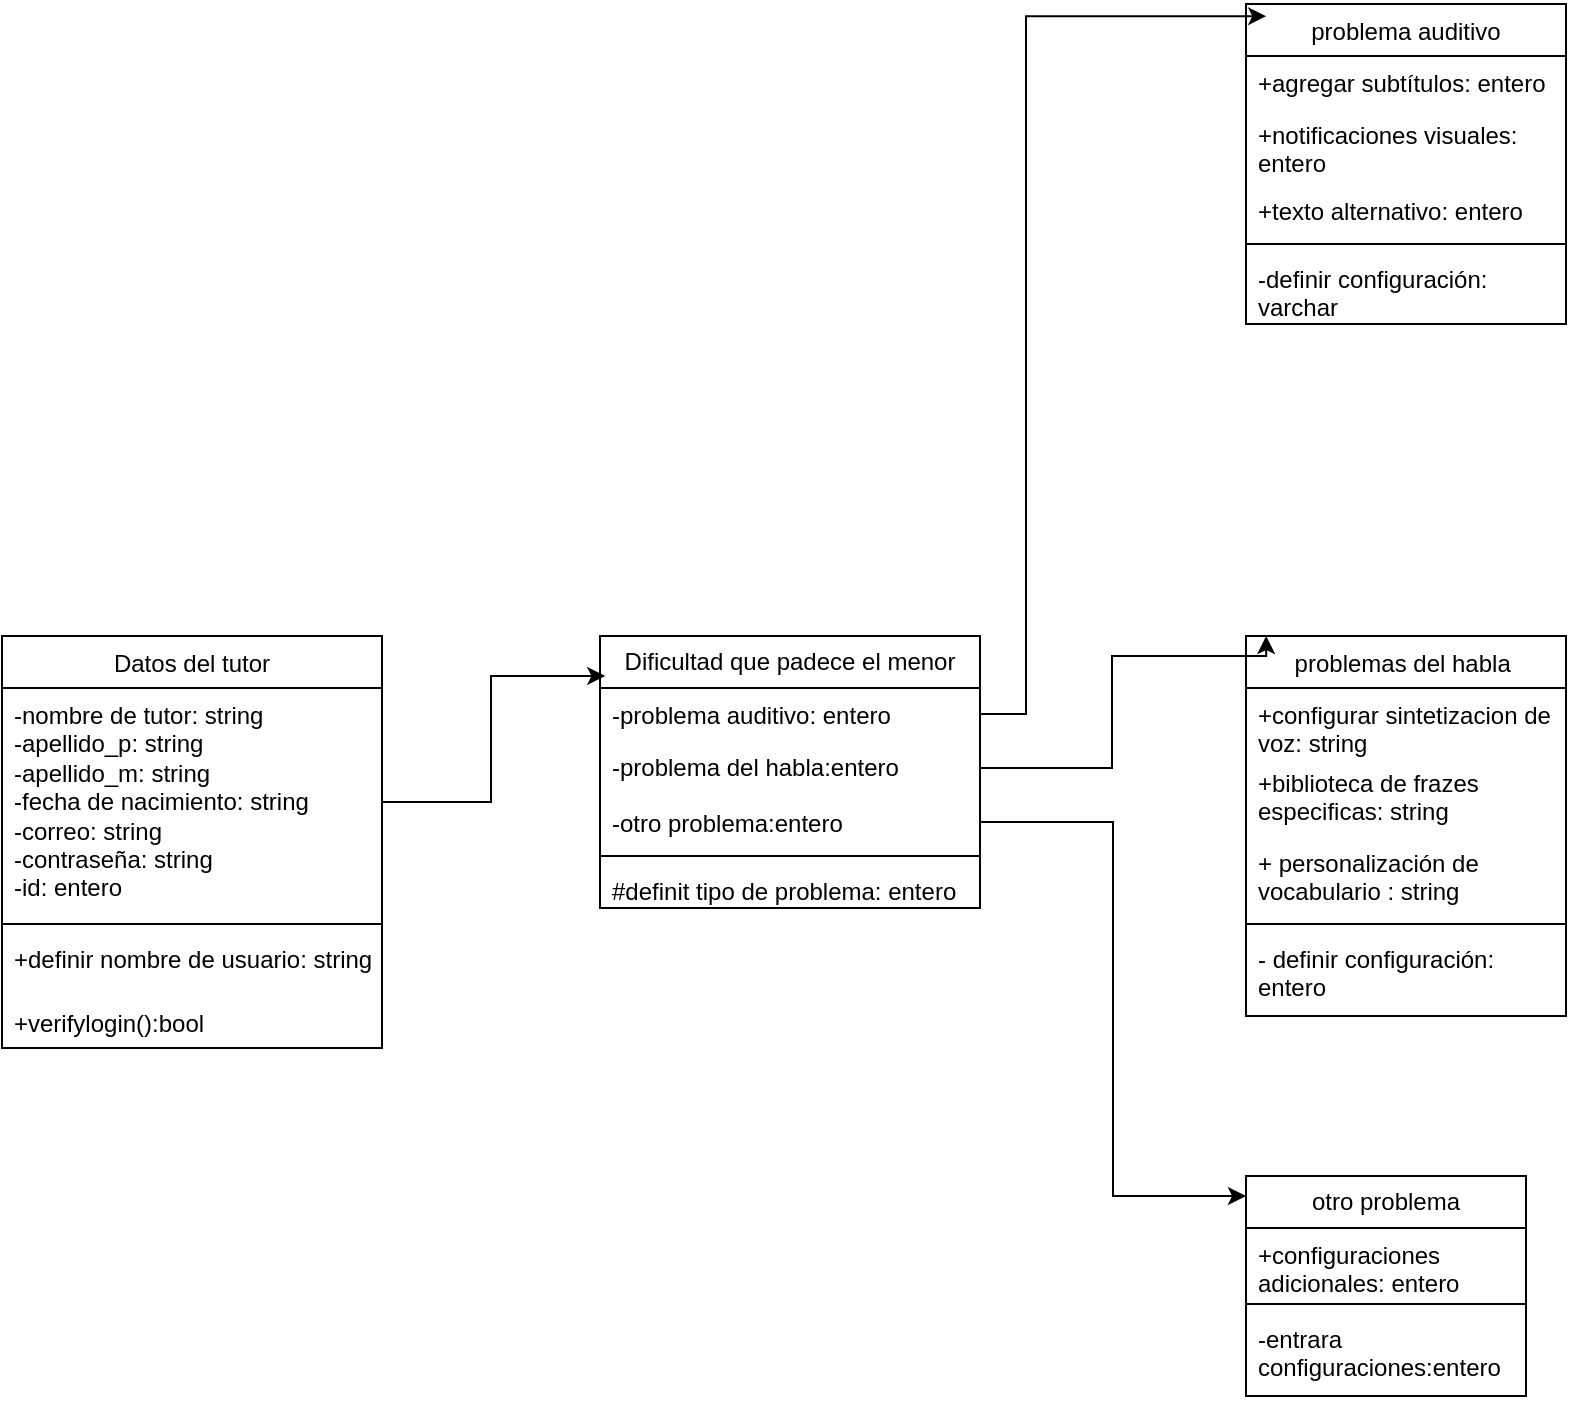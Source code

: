 <mxfile version="24.3.1" type="github">
  <diagram id="C5RBs43oDa-KdzZeNtuy" name="Page-1">
    <mxGraphModel dx="909" dy="1779" grid="1" gridSize="10" guides="1" tooltips="1" connect="1" arrows="1" fold="1" page="1" pageScale="1" pageWidth="827" pageHeight="1169" math="0" shadow="0">
      <root>
        <mxCell id="WIyWlLk6GJQsqaUBKTNV-0" />
        <mxCell id="WIyWlLk6GJQsqaUBKTNV-1" parent="WIyWlLk6GJQsqaUBKTNV-0" />
        <mxCell id="SyXTFlUaxGgGznhEzL_e-9" value="&lt;span style=&quot;font-weight: 400;&quot;&gt;Datos del tutor&lt;/span&gt;" style="swimlane;fontStyle=1;align=center;verticalAlign=top;childLayout=stackLayout;horizontal=1;startSize=26;horizontalStack=0;resizeParent=1;resizeParentMax=0;resizeLast=0;collapsible=1;marginBottom=0;whiteSpace=wrap;html=1;" vertex="1" parent="WIyWlLk6GJQsqaUBKTNV-1">
          <mxGeometry x="318" y="230" width="190" height="206" as="geometry" />
        </mxCell>
        <mxCell id="SyXTFlUaxGgGznhEzL_e-10" value="&lt;font style=&quot;vertical-align: inherit;&quot;&gt;&lt;font style=&quot;vertical-align: inherit;&quot;&gt;&lt;font style=&quot;vertical-align: inherit;&quot;&gt;&lt;font style=&quot;vertical-align: inherit;&quot;&gt;-nombre de tutor: string&lt;/font&gt;&lt;/font&gt;&lt;/font&gt;&lt;/font&gt;&lt;div&gt;-apellido_p: string&lt;/div&gt;&lt;div&gt;-apellido_m: string&lt;/div&gt;&lt;div&gt;&lt;div&gt;-fecha de nacimiento: string&lt;br&gt;&lt;div&gt;&lt;font style=&quot;vertical-align: inherit;&quot;&gt;&lt;font style=&quot;vertical-align: inherit;&quot;&gt;&lt;font style=&quot;vertical-align: inherit;&quot;&gt;&lt;font style=&quot;vertical-align: inherit;&quot;&gt;-correo: string&lt;/font&gt;&lt;/font&gt;&lt;/font&gt;&lt;/font&gt;&lt;/div&gt;&lt;div&gt;&lt;font style=&quot;vertical-align: inherit;&quot;&gt;&lt;font style=&quot;vertical-align: inherit;&quot;&gt;&lt;font style=&quot;vertical-align: inherit;&quot;&gt;&lt;font style=&quot;vertical-align: inherit;&quot;&gt;-contraseña: string&lt;/font&gt;&lt;/font&gt;&lt;/font&gt;&lt;/font&gt;&lt;/div&gt;&lt;div&gt;&lt;font style=&quot;vertical-align: inherit;&quot;&gt;&lt;font style=&quot;vertical-align: inherit;&quot;&gt;&lt;font style=&quot;vertical-align: inherit;&quot;&gt;&lt;font style=&quot;vertical-align: inherit;&quot;&gt;-id: entero&lt;/font&gt;&lt;/font&gt;&lt;/font&gt;&lt;/font&gt;&lt;/div&gt;&lt;/div&gt;&lt;/div&gt;" style="text;strokeColor=none;fillColor=none;align=left;verticalAlign=top;spacingLeft=4;spacingRight=4;overflow=hidden;rotatable=0;points=[[0,0.5],[1,0.5]];portConstraint=eastwest;whiteSpace=wrap;html=1;" vertex="1" parent="SyXTFlUaxGgGznhEzL_e-9">
          <mxGeometry y="26" width="190" height="114" as="geometry" />
        </mxCell>
        <mxCell id="SyXTFlUaxGgGznhEzL_e-25" value="" style="line;strokeWidth=1;fillColor=none;align=left;verticalAlign=middle;spacingTop=-1;spacingLeft=3;spacingRight=3;rotatable=0;labelPosition=right;points=[];portConstraint=eastwest;strokeColor=inherit;" vertex="1" parent="SyXTFlUaxGgGznhEzL_e-9">
          <mxGeometry y="140" width="190" height="8" as="geometry" />
        </mxCell>
        <mxCell id="SyXTFlUaxGgGznhEzL_e-24" value="+definir nombre de usuario: string" style="text;strokeColor=none;fillColor=none;align=left;verticalAlign=top;spacingLeft=4;spacingRight=4;overflow=hidden;rotatable=0;points=[[0,0.5],[1,0.5]];portConstraint=eastwest;whiteSpace=wrap;html=1;" vertex="1" parent="SyXTFlUaxGgGznhEzL_e-9">
          <mxGeometry y="148" width="190" height="32" as="geometry" />
        </mxCell>
        <mxCell id="SyXTFlUaxGgGznhEzL_e-30" value="+verifylogin():bool" style="text;strokeColor=none;fillColor=none;align=left;verticalAlign=top;spacingLeft=4;spacingRight=4;overflow=hidden;rotatable=0;points=[[0,0.5],[1,0.5]];portConstraint=eastwest;whiteSpace=wrap;html=1;" vertex="1" parent="SyXTFlUaxGgGznhEzL_e-9">
          <mxGeometry y="180" width="190" height="26" as="geometry" />
        </mxCell>
        <mxCell id="SyXTFlUaxGgGznhEzL_e-14" value="Dificultad que padece el menor" style="swimlane;fontStyle=0;childLayout=stackLayout;horizontal=1;startSize=26;fillColor=none;horizontalStack=0;resizeParent=1;resizeParentMax=0;resizeLast=0;collapsible=1;marginBottom=0;whiteSpace=wrap;html=1;" vertex="1" parent="WIyWlLk6GJQsqaUBKTNV-1">
          <mxGeometry x="617" y="230" width="190" height="136" as="geometry" />
        </mxCell>
        <mxCell id="SyXTFlUaxGgGznhEzL_e-15" value="-problema auditivo: entero" style="text;strokeColor=none;fillColor=none;align=left;verticalAlign=top;spacingLeft=4;spacingRight=4;overflow=hidden;rotatable=0;points=[[0,0.5],[1,0.5]];portConstraint=eastwest;whiteSpace=wrap;html=1;" vertex="1" parent="SyXTFlUaxGgGznhEzL_e-14">
          <mxGeometry y="26" width="190" height="26" as="geometry" />
        </mxCell>
        <mxCell id="SyXTFlUaxGgGznhEzL_e-16" value="-problema del habla:entero&lt;div&gt;&lt;br&gt;&lt;/div&gt;" style="text;strokeColor=none;fillColor=none;align=left;verticalAlign=top;spacingLeft=4;spacingRight=4;overflow=hidden;rotatable=0;points=[[0,0.5],[1,0.5]];portConstraint=eastwest;whiteSpace=wrap;html=1;" vertex="1" parent="SyXTFlUaxGgGznhEzL_e-14">
          <mxGeometry y="52" width="190" height="28" as="geometry" />
        </mxCell>
        <mxCell id="SyXTFlUaxGgGznhEzL_e-29" value="-otro problema:entero" style="text;strokeColor=none;fillColor=none;align=left;verticalAlign=top;spacingLeft=4;spacingRight=4;overflow=hidden;rotatable=0;points=[[0,0.5],[1,0.5]];portConstraint=eastwest;whiteSpace=wrap;html=1;" vertex="1" parent="SyXTFlUaxGgGznhEzL_e-14">
          <mxGeometry y="80" width="190" height="26" as="geometry" />
        </mxCell>
        <mxCell id="SyXTFlUaxGgGznhEzL_e-27" value="" style="line;strokeWidth=1;fillColor=none;align=left;verticalAlign=middle;spacingTop=-1;spacingLeft=3;spacingRight=3;rotatable=0;labelPosition=right;points=[];portConstraint=eastwest;strokeColor=inherit;" vertex="1" parent="SyXTFlUaxGgGznhEzL_e-14">
          <mxGeometry y="106" width="190" height="8" as="geometry" />
        </mxCell>
        <mxCell id="SyXTFlUaxGgGznhEzL_e-26" value="#definit tipo de problema: entero&amp;nbsp;" style="text;strokeColor=none;fillColor=none;align=left;verticalAlign=top;spacingLeft=4;spacingRight=4;overflow=hidden;rotatable=0;points=[[0,0.5],[1,0.5]];portConstraint=eastwest;whiteSpace=wrap;html=1;" vertex="1" parent="SyXTFlUaxGgGznhEzL_e-14">
          <mxGeometry y="114" width="190" height="22" as="geometry" />
        </mxCell>
        <mxCell id="SyXTFlUaxGgGznhEzL_e-31" value="&lt;span style=&quot;font-weight: normal;&quot;&gt;problemas del habla&amp;nbsp;&lt;/span&gt;" style="swimlane;fontStyle=1;align=center;verticalAlign=top;childLayout=stackLayout;horizontal=1;startSize=26;horizontalStack=0;resizeParent=1;resizeParentMax=0;resizeLast=0;collapsible=1;marginBottom=0;whiteSpace=wrap;html=1;" vertex="1" parent="WIyWlLk6GJQsqaUBKTNV-1">
          <mxGeometry x="940" y="230" width="160" height="190" as="geometry" />
        </mxCell>
        <mxCell id="SyXTFlUaxGgGznhEzL_e-32" value="+configurar sintetizacion de voz: string" style="text;strokeColor=none;fillColor=none;align=left;verticalAlign=top;spacingLeft=4;spacingRight=4;overflow=hidden;rotatable=0;points=[[0,0.5],[1,0.5]];portConstraint=eastwest;whiteSpace=wrap;html=1;" vertex="1" parent="SyXTFlUaxGgGznhEzL_e-31">
          <mxGeometry y="26" width="160" height="34" as="geometry" />
        </mxCell>
        <mxCell id="SyXTFlUaxGgGznhEzL_e-35" value="+biblioteca de frazes especificas: string" style="text;strokeColor=none;fillColor=none;align=left;verticalAlign=top;spacingLeft=4;spacingRight=4;overflow=hidden;rotatable=0;points=[[0,0.5],[1,0.5]];portConstraint=eastwest;whiteSpace=wrap;html=1;" vertex="1" parent="SyXTFlUaxGgGznhEzL_e-31">
          <mxGeometry y="60" width="160" height="40" as="geometry" />
        </mxCell>
        <mxCell id="SyXTFlUaxGgGznhEzL_e-36" value="+ personalización de vocabulario : string" style="text;strokeColor=none;fillColor=none;align=left;verticalAlign=top;spacingLeft=4;spacingRight=4;overflow=hidden;rotatable=0;points=[[0,0.5],[1,0.5]];portConstraint=eastwest;whiteSpace=wrap;html=1;" vertex="1" parent="SyXTFlUaxGgGznhEzL_e-31">
          <mxGeometry y="100" width="160" height="40" as="geometry" />
        </mxCell>
        <mxCell id="SyXTFlUaxGgGznhEzL_e-33" value="" style="line;strokeWidth=1;fillColor=none;align=left;verticalAlign=middle;spacingTop=-1;spacingLeft=3;spacingRight=3;rotatable=0;labelPosition=right;points=[];portConstraint=eastwest;strokeColor=inherit;" vertex="1" parent="SyXTFlUaxGgGznhEzL_e-31">
          <mxGeometry y="140" width="160" height="8" as="geometry" />
        </mxCell>
        <mxCell id="SyXTFlUaxGgGznhEzL_e-34" value="- definir configuración: entero&amp;nbsp;" style="text;strokeColor=none;fillColor=none;align=left;verticalAlign=top;spacingLeft=4;spacingRight=4;overflow=hidden;rotatable=0;points=[[0,0.5],[1,0.5]];portConstraint=eastwest;whiteSpace=wrap;html=1;" vertex="1" parent="SyXTFlUaxGgGznhEzL_e-31">
          <mxGeometry y="148" width="160" height="42" as="geometry" />
        </mxCell>
        <mxCell id="SyXTFlUaxGgGznhEzL_e-37" value="&lt;span style=&quot;font-weight: normal;&quot;&gt;problema auditivo&lt;/span&gt;" style="swimlane;fontStyle=1;align=center;verticalAlign=top;childLayout=stackLayout;horizontal=1;startSize=26;horizontalStack=0;resizeParent=1;resizeParentMax=0;resizeLast=0;collapsible=1;marginBottom=0;whiteSpace=wrap;html=1;" vertex="1" parent="WIyWlLk6GJQsqaUBKTNV-1">
          <mxGeometry x="940" y="-86" width="160" height="160" as="geometry" />
        </mxCell>
        <mxCell id="SyXTFlUaxGgGznhEzL_e-38" value="+agregar subtítulos: entero" style="text;strokeColor=none;fillColor=none;align=left;verticalAlign=top;spacingLeft=4;spacingRight=4;overflow=hidden;rotatable=0;points=[[0,0.5],[1,0.5]];portConstraint=eastwest;whiteSpace=wrap;html=1;" vertex="1" parent="SyXTFlUaxGgGznhEzL_e-37">
          <mxGeometry y="26" width="160" height="26" as="geometry" />
        </mxCell>
        <mxCell id="SyXTFlUaxGgGznhEzL_e-42" value="+notificaciones visuales: entero" style="text;strokeColor=none;fillColor=none;align=left;verticalAlign=top;spacingLeft=4;spacingRight=4;overflow=hidden;rotatable=0;points=[[0,0.5],[1,0.5]];portConstraint=eastwest;whiteSpace=wrap;html=1;" vertex="1" parent="SyXTFlUaxGgGznhEzL_e-37">
          <mxGeometry y="52" width="160" height="38" as="geometry" />
        </mxCell>
        <mxCell id="SyXTFlUaxGgGznhEzL_e-41" value="+texto alternativo: entero" style="text;strokeColor=none;fillColor=none;align=left;verticalAlign=top;spacingLeft=4;spacingRight=4;overflow=hidden;rotatable=0;points=[[0,0.5],[1,0.5]];portConstraint=eastwest;whiteSpace=wrap;html=1;" vertex="1" parent="SyXTFlUaxGgGznhEzL_e-37">
          <mxGeometry y="90" width="160" height="26" as="geometry" />
        </mxCell>
        <mxCell id="SyXTFlUaxGgGznhEzL_e-39" value="" style="line;strokeWidth=1;fillColor=none;align=left;verticalAlign=middle;spacingTop=-1;spacingLeft=3;spacingRight=3;rotatable=0;labelPosition=right;points=[];portConstraint=eastwest;strokeColor=inherit;" vertex="1" parent="SyXTFlUaxGgGznhEzL_e-37">
          <mxGeometry y="116" width="160" height="8" as="geometry" />
        </mxCell>
        <mxCell id="SyXTFlUaxGgGznhEzL_e-40" value="-definir configuración: varchar" style="text;strokeColor=none;fillColor=none;align=left;verticalAlign=top;spacingLeft=4;spacingRight=4;overflow=hidden;rotatable=0;points=[[0,0.5],[1,0.5]];portConstraint=eastwest;whiteSpace=wrap;html=1;" vertex="1" parent="SyXTFlUaxGgGznhEzL_e-37">
          <mxGeometry y="124" width="160" height="36" as="geometry" />
        </mxCell>
        <mxCell id="SyXTFlUaxGgGznhEzL_e-43" value="otro problema" style="swimlane;fontStyle=0;childLayout=stackLayout;horizontal=1;startSize=26;fillColor=none;horizontalStack=0;resizeParent=1;resizeParentMax=0;resizeLast=0;collapsible=1;marginBottom=0;whiteSpace=wrap;html=1;" vertex="1" parent="WIyWlLk6GJQsqaUBKTNV-1">
          <mxGeometry x="940" y="500" width="140" height="110" as="geometry" />
        </mxCell>
        <mxCell id="SyXTFlUaxGgGznhEzL_e-44" value="+configuraciones adicionales: entero&amp;nbsp;&lt;div&gt;&lt;br&gt;&lt;/div&gt;" style="text;strokeColor=none;fillColor=none;align=left;verticalAlign=top;spacingLeft=4;spacingRight=4;overflow=hidden;rotatable=0;points=[[0,0.5],[1,0.5]];portConstraint=eastwest;whiteSpace=wrap;html=1;" vertex="1" parent="SyXTFlUaxGgGznhEzL_e-43">
          <mxGeometry y="26" width="140" height="34" as="geometry" />
        </mxCell>
        <mxCell id="SyXTFlUaxGgGznhEzL_e-48" value="" style="line;strokeWidth=1;fillColor=none;align=left;verticalAlign=middle;spacingTop=-1;spacingLeft=3;spacingRight=3;rotatable=0;labelPosition=right;points=[];portConstraint=eastwest;strokeColor=inherit;" vertex="1" parent="SyXTFlUaxGgGznhEzL_e-43">
          <mxGeometry y="60" width="140" height="8" as="geometry" />
        </mxCell>
        <mxCell id="SyXTFlUaxGgGznhEzL_e-47" value="-entrara configuraciones:entero" style="text;strokeColor=none;fillColor=none;align=left;verticalAlign=top;spacingLeft=4;spacingRight=4;overflow=hidden;rotatable=0;points=[[0,0.5],[1,0.5]];portConstraint=eastwest;whiteSpace=wrap;html=1;" vertex="1" parent="SyXTFlUaxGgGznhEzL_e-43">
          <mxGeometry y="68" width="140" height="42" as="geometry" />
        </mxCell>
        <mxCell id="SyXTFlUaxGgGznhEzL_e-51" style="edgeStyle=orthogonalEdgeStyle;rounded=0;orthogonalLoop=1;jettySize=auto;html=1;entryX=0.014;entryY=0.147;entryDx=0;entryDy=0;entryPerimeter=0;" edge="1" parent="WIyWlLk6GJQsqaUBKTNV-1" source="SyXTFlUaxGgGznhEzL_e-10" target="SyXTFlUaxGgGznhEzL_e-14">
          <mxGeometry relative="1" as="geometry" />
        </mxCell>
        <mxCell id="SyXTFlUaxGgGznhEzL_e-52" style="edgeStyle=orthogonalEdgeStyle;rounded=0;orthogonalLoop=1;jettySize=auto;html=1;exitX=1;exitY=0.5;exitDx=0;exitDy=0;entryX=0.063;entryY=0.038;entryDx=0;entryDy=0;entryPerimeter=0;" edge="1" parent="WIyWlLk6GJQsqaUBKTNV-1" source="SyXTFlUaxGgGznhEzL_e-15" target="SyXTFlUaxGgGznhEzL_e-37">
          <mxGeometry relative="1" as="geometry">
            <Array as="points">
              <mxPoint x="830" y="269" />
              <mxPoint x="830" y="-80" />
            </Array>
          </mxGeometry>
        </mxCell>
        <mxCell id="SyXTFlUaxGgGznhEzL_e-53" style="edgeStyle=orthogonalEdgeStyle;rounded=0;orthogonalLoop=1;jettySize=auto;html=1;entryX=0.063;entryY=0;entryDx=0;entryDy=0;entryPerimeter=0;" edge="1" parent="WIyWlLk6GJQsqaUBKTNV-1" source="SyXTFlUaxGgGznhEzL_e-16" target="SyXTFlUaxGgGznhEzL_e-31">
          <mxGeometry relative="1" as="geometry">
            <Array as="points">
              <mxPoint x="873" y="296" />
              <mxPoint x="873" y="240" />
              <mxPoint x="950" y="240" />
            </Array>
          </mxGeometry>
        </mxCell>
        <mxCell id="SyXTFlUaxGgGznhEzL_e-57" style="edgeStyle=orthogonalEdgeStyle;rounded=0;orthogonalLoop=1;jettySize=auto;html=1;entryX=0;entryY=0.091;entryDx=0;entryDy=0;entryPerimeter=0;" edge="1" parent="WIyWlLk6GJQsqaUBKTNV-1" source="SyXTFlUaxGgGznhEzL_e-29" target="SyXTFlUaxGgGznhEzL_e-43">
          <mxGeometry relative="1" as="geometry" />
        </mxCell>
      </root>
    </mxGraphModel>
  </diagram>
</mxfile>
